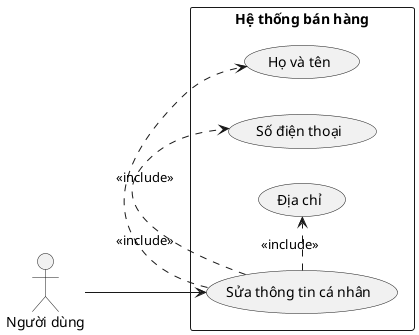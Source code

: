 @startuml
left to right direction

actor "Người dùng" as user

rectangle "Hệ thống bán hàng" {
  (Sửa thông tin cá nhân) as edit_profile
  (Họ và tên) as full_name
  (Số điện thoại) as phone
  (Địa chỉ) as address
  
  user --> edit_profile
  
  edit_profile .> full_name : <<include>>
  edit_profile .> phone : <<include>>
  edit_profile .> address : <<include>>
}

@enduml
